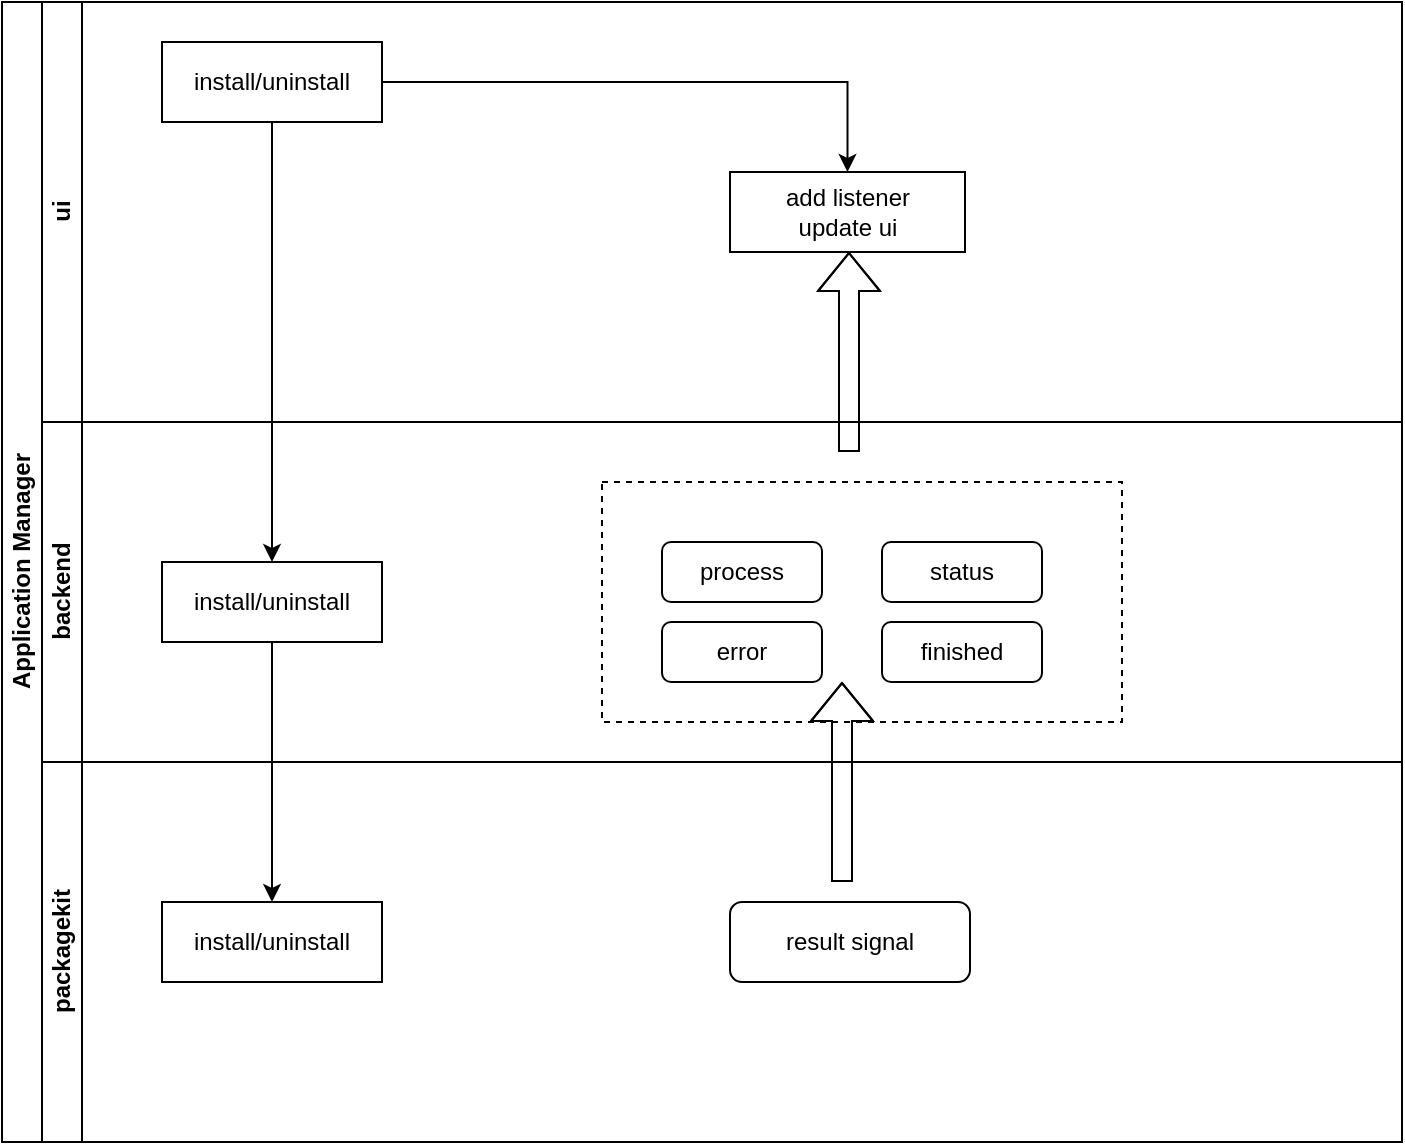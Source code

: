 <mxfile version="15.7.0" type="github">
  <diagram id="prtHgNgQTEPvFCAcTncT" name="Page-1">
    <mxGraphModel dx="1350" dy="745" grid="1" gridSize="10" guides="1" tooltips="1" connect="1" arrows="1" fold="1" page="1" pageScale="1" pageWidth="827" pageHeight="1169" math="0" shadow="0">
      <root>
        <mxCell id="0" />
        <mxCell id="1" parent="0" />
        <mxCell id="dNxyNK7c78bLwvsdeMH5-19" value="Application Manager" style="swimlane;html=1;childLayout=stackLayout;resizeParent=1;resizeParentMax=0;horizontal=0;startSize=20;horizontalStack=0;" parent="1" vertex="1">
          <mxGeometry x="50" y="60" width="700" height="570" as="geometry" />
        </mxCell>
        <mxCell id="dNxyNK7c78bLwvsdeMH5-20" value="ui" style="swimlane;html=1;startSize=20;horizontal=0;" parent="dNxyNK7c78bLwvsdeMH5-19" vertex="1">
          <mxGeometry x="20" width="680" height="210" as="geometry" />
        </mxCell>
        <mxCell id="PNj0kwJh2AixpFaTBNuD-2" value="add listener&lt;br&gt;update ui" style="whiteSpace=wrap;html=1;" vertex="1" parent="dNxyNK7c78bLwvsdeMH5-20">
          <mxGeometry x="344" y="85" width="117.5" height="40" as="geometry" />
        </mxCell>
        <mxCell id="PNj0kwJh2AixpFaTBNuD-17" value="" style="shape=flexArrow;endArrow=classic;html=1;rounded=0;" edge="1" parent="dNxyNK7c78bLwvsdeMH5-20">
          <mxGeometry width="50" height="50" relative="1" as="geometry">
            <mxPoint x="403.5" y="225" as="sourcePoint" />
            <mxPoint x="403.5" y="125" as="targetPoint" />
            <Array as="points">
              <mxPoint x="403.5" y="185" />
            </Array>
          </mxGeometry>
        </mxCell>
        <mxCell id="dNxyNK7c78bLwvsdeMH5-21" value="backend" style="swimlane;html=1;startSize=20;horizontal=0;" parent="dNxyNK7c78bLwvsdeMH5-19" vertex="1">
          <mxGeometry x="20" y="210" width="680" height="170" as="geometry" />
        </mxCell>
        <mxCell id="PNj0kwJh2AixpFaTBNuD-4" value="install/uninstall" style="whiteSpace=wrap;html=1;" vertex="1" parent="dNxyNK7c78bLwvsdeMH5-21">
          <mxGeometry x="60" y="70" width="110" height="40" as="geometry" />
        </mxCell>
        <mxCell id="PNj0kwJh2AixpFaTBNuD-10" value="process" style="rounded=1;whiteSpace=wrap;html=1;" vertex="1" parent="dNxyNK7c78bLwvsdeMH5-21">
          <mxGeometry x="310" y="60" width="80" height="30" as="geometry" />
        </mxCell>
        <mxCell id="PNj0kwJh2AixpFaTBNuD-11" value="status" style="rounded=1;whiteSpace=wrap;html=1;" vertex="1" parent="dNxyNK7c78bLwvsdeMH5-21">
          <mxGeometry x="420" y="60" width="80" height="30" as="geometry" />
        </mxCell>
        <mxCell id="PNj0kwJh2AixpFaTBNuD-12" value="error" style="rounded=1;whiteSpace=wrap;html=1;" vertex="1" parent="dNxyNK7c78bLwvsdeMH5-21">
          <mxGeometry x="310" y="100" width="80" height="30" as="geometry" />
        </mxCell>
        <mxCell id="PNj0kwJh2AixpFaTBNuD-13" value="finished" style="rounded=1;whiteSpace=wrap;html=1;" vertex="1" parent="dNxyNK7c78bLwvsdeMH5-21">
          <mxGeometry x="420" y="100" width="80" height="30" as="geometry" />
        </mxCell>
        <mxCell id="PNj0kwJh2AixpFaTBNuD-14" value="" style="rounded=0;whiteSpace=wrap;html=1;strokeColor=default;dashed=1;fillColor=none;" vertex="1" parent="dNxyNK7c78bLwvsdeMH5-21">
          <mxGeometry x="280" y="30" width="260" height="120" as="geometry" />
        </mxCell>
        <mxCell id="PNj0kwJh2AixpFaTBNuD-15" value="" style="shape=flexArrow;endArrow=classic;html=1;rounded=0;" edge="1" parent="dNxyNK7c78bLwvsdeMH5-21">
          <mxGeometry width="50" height="50" relative="1" as="geometry">
            <mxPoint x="400" y="230" as="sourcePoint" />
            <mxPoint x="400" y="130" as="targetPoint" />
            <Array as="points">
              <mxPoint x="400" y="190" />
            </Array>
          </mxGeometry>
        </mxCell>
        <mxCell id="PNj0kwJh2AixpFaTBNuD-7" value="" style="edgeStyle=orthogonalEdgeStyle;rounded=0;orthogonalLoop=1;jettySize=auto;html=1;" edge="1" parent="dNxyNK7c78bLwvsdeMH5-19" source="PNj0kwJh2AixpFaTBNuD-4" target="PNj0kwJh2AixpFaTBNuD-6">
          <mxGeometry relative="1" as="geometry" />
        </mxCell>
        <mxCell id="dNxyNK7c78bLwvsdeMH5-22" value="packagekit" style="swimlane;html=1;startSize=20;horizontal=0;" parent="dNxyNK7c78bLwvsdeMH5-19" vertex="1">
          <mxGeometry x="20" y="380" width="680" height="190" as="geometry" />
        </mxCell>
        <mxCell id="PNj0kwJh2AixpFaTBNuD-6" value="install/uninstall" style="whiteSpace=wrap;html=1;" vertex="1" parent="dNxyNK7c78bLwvsdeMH5-22">
          <mxGeometry x="60" y="70" width="110" height="40" as="geometry" />
        </mxCell>
        <mxCell id="PNj0kwJh2AixpFaTBNuD-16" value="result signal" style="rounded=1;whiteSpace=wrap;html=1;strokeColor=default;fillColor=none;" vertex="1" parent="dNxyNK7c78bLwvsdeMH5-22">
          <mxGeometry x="344" y="70" width="120" height="40" as="geometry" />
        </mxCell>
        <mxCell id="PNj0kwJh2AixpFaTBNuD-3" value="" style="edgeStyle=orthogonalEdgeStyle;rounded=0;orthogonalLoop=1;jettySize=auto;html=1;" edge="1" parent="1" source="PNj0kwJh2AixpFaTBNuD-1" target="PNj0kwJh2AixpFaTBNuD-2">
          <mxGeometry relative="1" as="geometry" />
        </mxCell>
        <mxCell id="PNj0kwJh2AixpFaTBNuD-5" value="" style="edgeStyle=orthogonalEdgeStyle;rounded=0;orthogonalLoop=1;jettySize=auto;html=1;" edge="1" parent="1" source="PNj0kwJh2AixpFaTBNuD-1" target="PNj0kwJh2AixpFaTBNuD-4">
          <mxGeometry relative="1" as="geometry" />
        </mxCell>
        <mxCell id="PNj0kwJh2AixpFaTBNuD-1" value="install/uninstall" style="whiteSpace=wrap;html=1;" vertex="1" parent="1">
          <mxGeometry x="130" y="80" width="110" height="40" as="geometry" />
        </mxCell>
      </root>
    </mxGraphModel>
  </diagram>
</mxfile>
